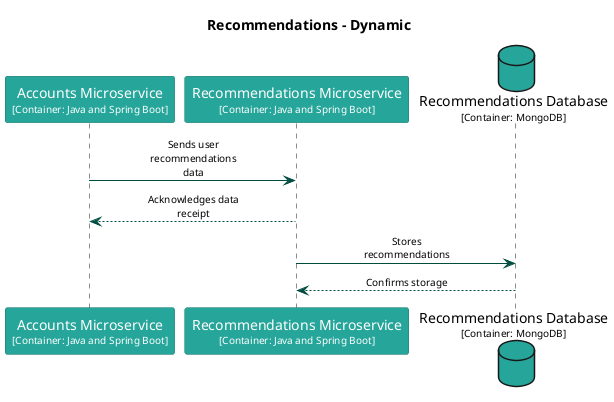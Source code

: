 @startuml
set separator none
title Recommendations - Dynamic

skinparam {
  arrowFontSize 10
  defaultTextAlignment center
  wrapWidth 200
  maxMessageSize 100
}

hide stereotype

skinparam sequenceParticipant<<Accounts.AccountsMicroservice>> {
  BackgroundColor #26a69a
  FontColor #ffffff
  BorderColor #1a746b
  shadowing false
}
skinparam sequenceParticipant<<Recommendations.RecommendationsDatabase>> {
  BackgroundColor #26a69a
  FontColor #ffffff
  BorderColor #1a746b
  shadowing false
}
skinparam sequenceParticipant<<Recommendations.RecommendationsMicroservice>> {
  BackgroundColor #26a69a
  FontColor #ffffff
  BorderColor #1a746b
  shadowing false
}

participant "Accounts Microservice\n<size:10>[Container: Java and Spring Boot]</size>" as Accounts.AccountsMicroservice <<Accounts.AccountsMicroservice>> #26a69a
participant "Recommendations Microservice\n<size:10>[Container: Java and Spring Boot]</size>" as Recommendations.RecommendationsMicroservice <<Recommendations.RecommendationsMicroservice>> #26a69a
database "Recommendations Database\n<size:10>[Container: MongoDB]</size>" as Recommendations.RecommendationsDatabase <<Recommendations.RecommendationsDatabase>> #26a69a
Accounts.AccountsMicroservice -[#004d40]> Recommendations.RecommendationsMicroservice : Sends user recommendations data
Accounts.AccountsMicroservice <-[#004d40]- Recommendations.RecommendationsMicroservice : Acknowledges data receipt
Recommendations.RecommendationsMicroservice -[#004d40]> Recommendations.RecommendationsDatabase : Stores recommendations
Recommendations.RecommendationsMicroservice <-[#004d40]- Recommendations.RecommendationsDatabase : Confirms storage
@enduml
